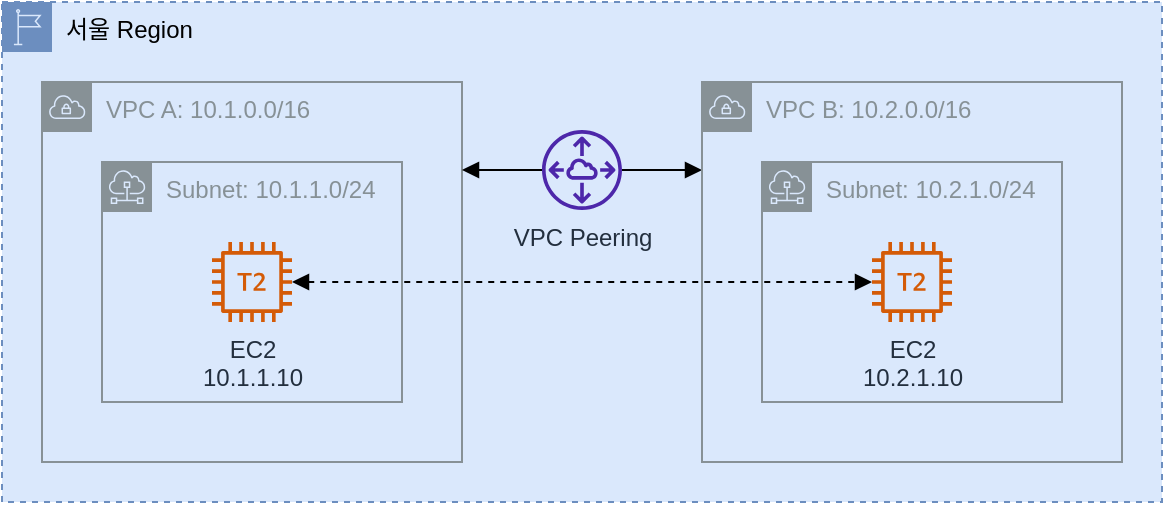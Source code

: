 <mxfile version="20.6.2" type="device"><diagram id="LRlPQl1aFI88FxW6eLc2" name="페이지-1"><mxGraphModel dx="1106" dy="892" grid="1" gridSize="10" guides="1" tooltips="1" connect="1" arrows="1" fold="1" page="1" pageScale="1" pageWidth="827" pageHeight="1169" math="0" shadow="0"><root><mxCell id="0"/><mxCell id="1" parent="0"/><mxCell id="ALBb-ZRZzOpRMMYMbkce-2" value="서울 Region" style="points=[[0,0],[0.25,0],[0.5,0],[0.75,0],[1,0],[1,0.25],[1,0.5],[1,0.75],[1,1],[0.75,1],[0.5,1],[0.25,1],[0,1],[0,0.75],[0,0.5],[0,0.25]];outlineConnect=0;html=1;whiteSpace=wrap;fontSize=12;fontStyle=0;container=1;pointerEvents=0;collapsible=0;recursiveResize=0;shape=mxgraph.aws4.group;grIcon=mxgraph.aws4.group_region;strokeColor=#6c8ebf;fillColor=#dae8fc;verticalAlign=top;align=left;spacingLeft=30;dashed=1;" vertex="1" parent="1"><mxGeometry x="120" y="120" width="580" height="250" as="geometry"/></mxCell><mxCell id="ALBb-ZRZzOpRMMYMbkce-3" value="VPC A: 10.1.0.0/16" style="sketch=0;outlineConnect=0;gradientColor=none;html=1;whiteSpace=wrap;fontSize=12;fontStyle=0;shape=mxgraph.aws4.group;grIcon=mxgraph.aws4.group_vpc;strokeColor=#879196;fillColor=none;verticalAlign=top;align=left;spacingLeft=30;fontColor=#879196;dashed=0;" vertex="1" parent="ALBb-ZRZzOpRMMYMbkce-2"><mxGeometry x="20" y="40" width="210" height="190" as="geometry"/></mxCell><mxCell id="ALBb-ZRZzOpRMMYMbkce-4" value="Subnet: 10.1.1.0/24" style="sketch=0;outlineConnect=0;gradientColor=none;html=1;whiteSpace=wrap;fontSize=12;fontStyle=0;shape=mxgraph.aws4.group;grIcon=mxgraph.aws4.group_subnet;strokeColor=#879196;fillColor=none;verticalAlign=top;align=left;spacingLeft=30;fontColor=#879196;dashed=0;" vertex="1" parent="ALBb-ZRZzOpRMMYMbkce-2"><mxGeometry x="50" y="80" width="150" height="120" as="geometry"/></mxCell><mxCell id="ALBb-ZRZzOpRMMYMbkce-5" style="edgeStyle=orthogonalEdgeStyle;rounded=0;orthogonalLoop=1;jettySize=auto;html=1;endArrow=block;endFill=1;startArrow=block;startFill=1;dashed=1;" edge="1" parent="ALBb-ZRZzOpRMMYMbkce-2" source="ALBb-ZRZzOpRMMYMbkce-6" target="ALBb-ZRZzOpRMMYMbkce-12"><mxGeometry relative="1" as="geometry"/></mxCell><mxCell id="ALBb-ZRZzOpRMMYMbkce-6" value="EC2&lt;br&gt;10.1.1.10" style="sketch=0;outlineConnect=0;fontColor=#232F3E;gradientColor=none;fillColor=#D45B07;strokeColor=none;dashed=0;verticalLabelPosition=bottom;verticalAlign=top;align=center;html=1;fontSize=12;fontStyle=0;aspect=fixed;pointerEvents=1;shape=mxgraph.aws4.t2_instance;" vertex="1" parent="ALBb-ZRZzOpRMMYMbkce-2"><mxGeometry x="105" y="120" width="40" height="40" as="geometry"/></mxCell><mxCell id="ALBb-ZRZzOpRMMYMbkce-7" style="edgeStyle=orthogonalEdgeStyle;rounded=0;orthogonalLoop=1;jettySize=auto;html=1;endArrow=block;endFill=1;" edge="1" parent="ALBb-ZRZzOpRMMYMbkce-2" source="ALBb-ZRZzOpRMMYMbkce-9" target="ALBb-ZRZzOpRMMYMbkce-3"><mxGeometry relative="1" as="geometry"><Array as="points"><mxPoint x="240" y="84"/><mxPoint x="240" y="84"/></Array></mxGeometry></mxCell><mxCell id="ALBb-ZRZzOpRMMYMbkce-8" style="edgeStyle=orthogonalEdgeStyle;rounded=0;orthogonalLoop=1;jettySize=auto;html=1;endArrow=block;endFill=1;" edge="1" parent="ALBb-ZRZzOpRMMYMbkce-2" source="ALBb-ZRZzOpRMMYMbkce-9" target="ALBb-ZRZzOpRMMYMbkce-10"><mxGeometry relative="1" as="geometry"><Array as="points"><mxPoint x="360" y="84"/><mxPoint x="360" y="84"/></Array></mxGeometry></mxCell><mxCell id="ALBb-ZRZzOpRMMYMbkce-9" value="VPC Peering" style="sketch=0;outlineConnect=0;fontColor=#232F3E;gradientColor=none;fillColor=#4D27AA;strokeColor=none;dashed=0;verticalLabelPosition=bottom;verticalAlign=top;align=center;html=1;fontSize=12;fontStyle=0;aspect=fixed;pointerEvents=1;shape=mxgraph.aws4.peering;" vertex="1" parent="ALBb-ZRZzOpRMMYMbkce-2"><mxGeometry x="270" y="64" width="40" height="40" as="geometry"/></mxCell><mxCell id="ALBb-ZRZzOpRMMYMbkce-10" value="VPC B: 10.2.0.0/16" style="sketch=0;outlineConnect=0;gradientColor=none;html=1;whiteSpace=wrap;fontSize=12;fontStyle=0;shape=mxgraph.aws4.group;grIcon=mxgraph.aws4.group_vpc;strokeColor=#879196;fillColor=none;verticalAlign=top;align=left;spacingLeft=30;fontColor=#879196;dashed=0;" vertex="1" parent="ALBb-ZRZzOpRMMYMbkce-2"><mxGeometry x="350" y="40" width="210" height="190" as="geometry"/></mxCell><mxCell id="ALBb-ZRZzOpRMMYMbkce-11" value="Subnet: 10.2.1.0/24" style="sketch=0;outlineConnect=0;gradientColor=none;html=1;whiteSpace=wrap;fontSize=12;fontStyle=0;shape=mxgraph.aws4.group;grIcon=mxgraph.aws4.group_subnet;strokeColor=#879196;fillColor=none;verticalAlign=top;align=left;spacingLeft=30;fontColor=#879196;dashed=0;" vertex="1" parent="ALBb-ZRZzOpRMMYMbkce-2"><mxGeometry x="380" y="80" width="150" height="120" as="geometry"/></mxCell><mxCell id="ALBb-ZRZzOpRMMYMbkce-12" value="EC2&lt;br&gt;10.2.1.10" style="sketch=0;outlineConnect=0;fontColor=#232F3E;gradientColor=none;fillColor=#D45B07;strokeColor=none;dashed=0;verticalLabelPosition=bottom;verticalAlign=top;align=center;html=1;fontSize=12;fontStyle=0;aspect=fixed;pointerEvents=1;shape=mxgraph.aws4.t2_instance;" vertex="1" parent="ALBb-ZRZzOpRMMYMbkce-2"><mxGeometry x="435" y="120" width="40" height="40" as="geometry"/></mxCell></root></mxGraphModel></diagram></mxfile>